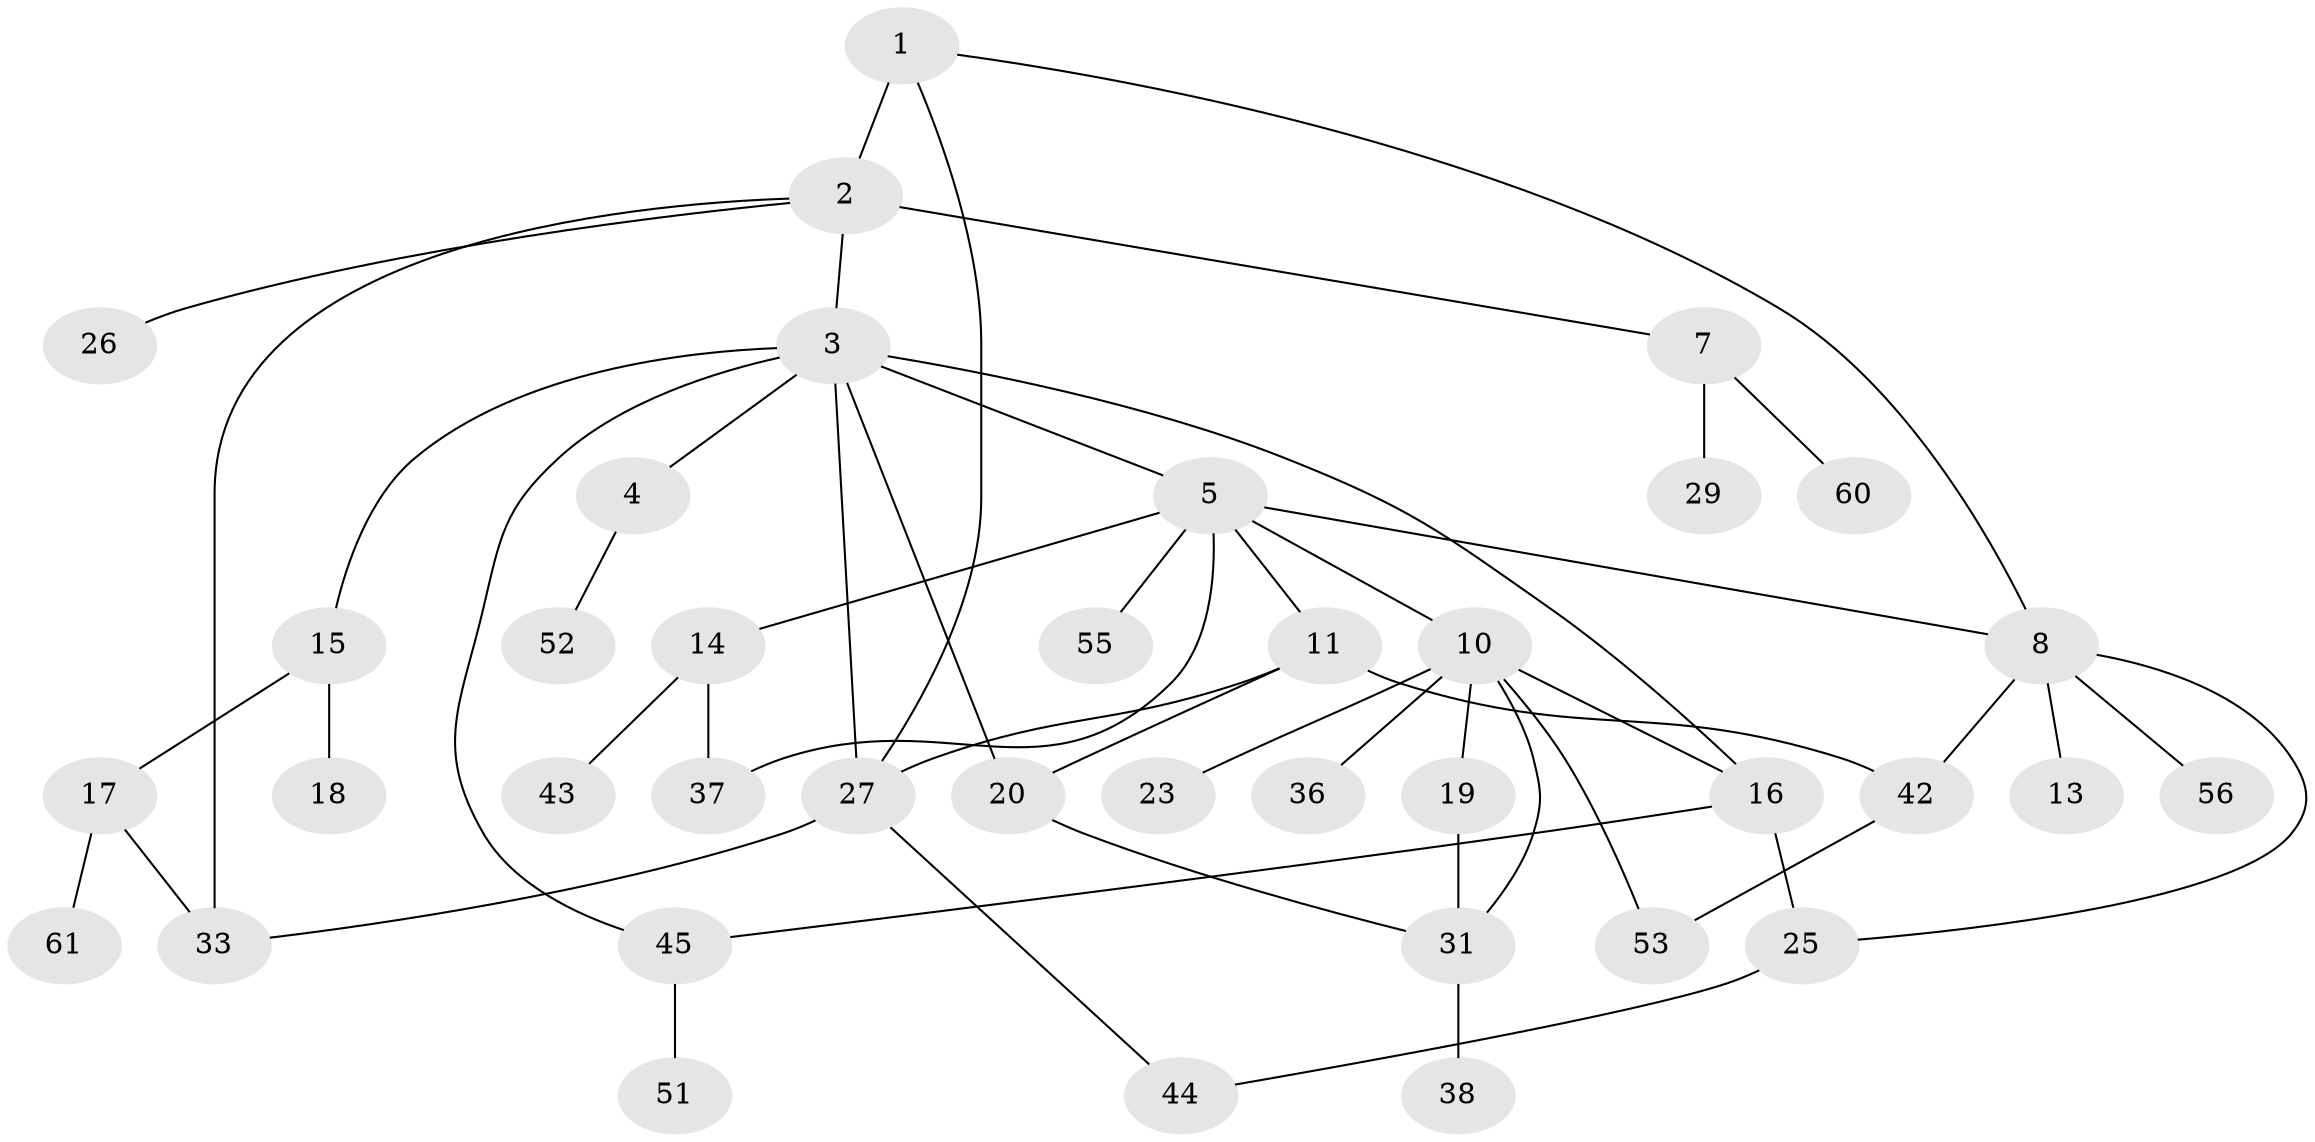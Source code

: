 // Generated by graph-tools (version 1.1) at 2025/23/03/03/25 07:23:32]
// undirected, 38 vertices, 52 edges
graph export_dot {
graph [start="1"]
  node [color=gray90,style=filled];
  1 [super="+28"];
  2 [super="+6"];
  3 [super="+22"];
  4;
  5 [super="+9"];
  7 [super="+39"];
  8 [super="+32"];
  10 [super="+12"];
  11 [super="+58"];
  13;
  14 [super="+30"];
  15;
  16 [super="+21"];
  17 [super="+34"];
  18;
  19 [super="+24"];
  20 [super="+50"];
  23 [super="+41"];
  25 [super="+35"];
  26 [super="+48"];
  27 [super="+57"];
  29;
  31 [super="+54"];
  33 [super="+49"];
  36 [super="+40"];
  37 [super="+46"];
  38;
  42 [super="+47"];
  43;
  44;
  45;
  51;
  52;
  53 [super="+59"];
  55;
  56;
  60;
  61;
  1 -- 2 [weight=2];
  1 -- 27;
  1 -- 8;
  2 -- 3;
  2 -- 7;
  2 -- 33;
  2 -- 26;
  3 -- 4;
  3 -- 5;
  3 -- 15;
  3 -- 20;
  3 -- 45;
  3 -- 16;
  3 -- 27;
  4 -- 52;
  5 -- 8;
  5 -- 55;
  5 -- 37;
  5 -- 10;
  5 -- 11;
  5 -- 14;
  7 -- 29;
  7 -- 60;
  8 -- 13;
  8 -- 25;
  8 -- 56;
  8 -- 42;
  10 -- 23;
  10 -- 36;
  10 -- 16;
  10 -- 19;
  10 -- 53;
  10 -- 31;
  11 -- 42;
  11 -- 27;
  11 -- 20;
  14 -- 43;
  14 -- 37;
  15 -- 17;
  15 -- 18;
  16 -- 45;
  16 -- 25;
  17 -- 33 [weight=2];
  17 -- 61;
  19 -- 31;
  20 -- 31;
  25 -- 44;
  27 -- 33;
  27 -- 44;
  31 -- 38;
  42 -- 53;
  45 -- 51;
}
